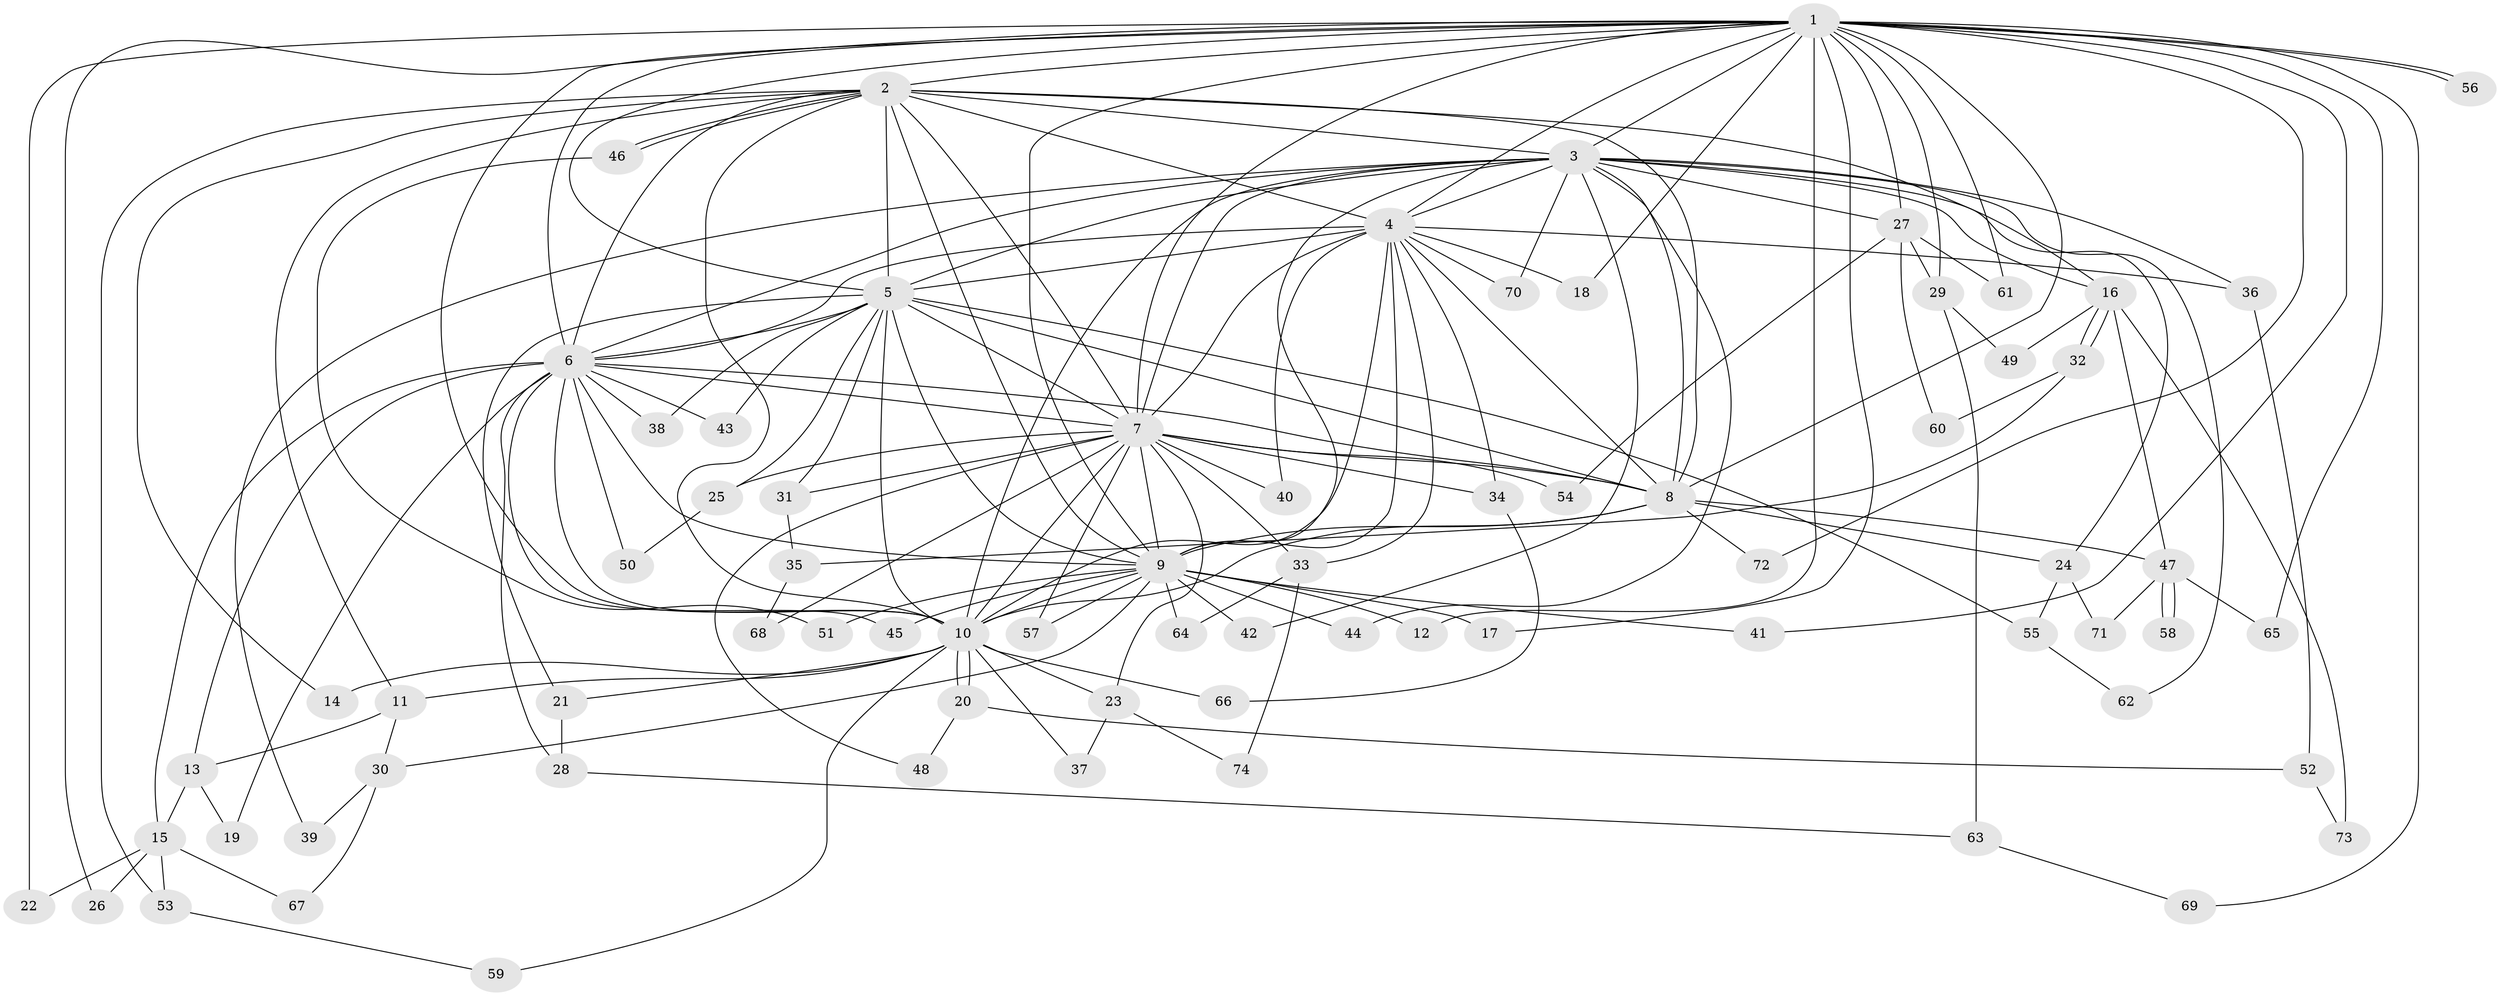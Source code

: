// coarse degree distribution, {20: 0.037037037037037035, 11: 0.018518518518518517, 18: 0.018518518518518517, 13: 0.018518518518518517, 12: 0.018518518518518517, 17: 0.018518518518518517, 22: 0.018518518518518517, 5: 0.05555555555555555, 2: 0.5740740740740741, 3: 0.1111111111111111, 4: 0.1111111111111111}
// Generated by graph-tools (version 1.1) at 2025/23/03/03/25 07:23:43]
// undirected, 74 vertices, 173 edges
graph export_dot {
graph [start="1"]
  node [color=gray90,style=filled];
  1;
  2;
  3;
  4;
  5;
  6;
  7;
  8;
  9;
  10;
  11;
  12;
  13;
  14;
  15;
  16;
  17;
  18;
  19;
  20;
  21;
  22;
  23;
  24;
  25;
  26;
  27;
  28;
  29;
  30;
  31;
  32;
  33;
  34;
  35;
  36;
  37;
  38;
  39;
  40;
  41;
  42;
  43;
  44;
  45;
  46;
  47;
  48;
  49;
  50;
  51;
  52;
  53;
  54;
  55;
  56;
  57;
  58;
  59;
  60;
  61;
  62;
  63;
  64;
  65;
  66;
  67;
  68;
  69;
  70;
  71;
  72;
  73;
  74;
  1 -- 2;
  1 -- 3;
  1 -- 4;
  1 -- 5;
  1 -- 6;
  1 -- 7;
  1 -- 8;
  1 -- 9;
  1 -- 10;
  1 -- 12;
  1 -- 17;
  1 -- 18;
  1 -- 22;
  1 -- 26;
  1 -- 27;
  1 -- 29;
  1 -- 41;
  1 -- 56;
  1 -- 56;
  1 -- 61;
  1 -- 65;
  1 -- 69;
  1 -- 72;
  2 -- 3;
  2 -- 4;
  2 -- 5;
  2 -- 6;
  2 -- 7;
  2 -- 8;
  2 -- 9;
  2 -- 10;
  2 -- 11;
  2 -- 14;
  2 -- 16;
  2 -- 46;
  2 -- 46;
  2 -- 53;
  3 -- 4;
  3 -- 5;
  3 -- 6;
  3 -- 7;
  3 -- 8;
  3 -- 9;
  3 -- 10;
  3 -- 16;
  3 -- 24;
  3 -- 27;
  3 -- 36;
  3 -- 39;
  3 -- 42;
  3 -- 44;
  3 -- 62;
  3 -- 70;
  4 -- 5;
  4 -- 6;
  4 -- 7;
  4 -- 8;
  4 -- 9;
  4 -- 10;
  4 -- 18;
  4 -- 33;
  4 -- 34;
  4 -- 36;
  4 -- 40;
  4 -- 70;
  5 -- 6;
  5 -- 7;
  5 -- 8;
  5 -- 9;
  5 -- 10;
  5 -- 21;
  5 -- 25;
  5 -- 31;
  5 -- 38;
  5 -- 43;
  5 -- 55;
  6 -- 7;
  6 -- 8;
  6 -- 9;
  6 -- 10;
  6 -- 13;
  6 -- 15;
  6 -- 19;
  6 -- 28;
  6 -- 38;
  6 -- 43;
  6 -- 45;
  6 -- 50;
  7 -- 8;
  7 -- 9;
  7 -- 10;
  7 -- 23;
  7 -- 25;
  7 -- 31;
  7 -- 33;
  7 -- 34;
  7 -- 40;
  7 -- 48;
  7 -- 54;
  7 -- 57;
  7 -- 68;
  8 -- 9;
  8 -- 10;
  8 -- 24;
  8 -- 47;
  8 -- 72;
  9 -- 10;
  9 -- 12;
  9 -- 17;
  9 -- 30;
  9 -- 41;
  9 -- 42;
  9 -- 44;
  9 -- 45;
  9 -- 51;
  9 -- 57;
  9 -- 64;
  10 -- 11;
  10 -- 14;
  10 -- 20;
  10 -- 20;
  10 -- 21;
  10 -- 23;
  10 -- 37;
  10 -- 59;
  10 -- 66;
  11 -- 13;
  11 -- 30;
  13 -- 15;
  13 -- 19;
  15 -- 22;
  15 -- 26;
  15 -- 53;
  15 -- 67;
  16 -- 32;
  16 -- 32;
  16 -- 47;
  16 -- 49;
  16 -- 73;
  20 -- 48;
  20 -- 52;
  21 -- 28;
  23 -- 37;
  23 -- 74;
  24 -- 55;
  24 -- 71;
  25 -- 50;
  27 -- 29;
  27 -- 54;
  27 -- 60;
  27 -- 61;
  28 -- 63;
  29 -- 49;
  29 -- 63;
  30 -- 39;
  30 -- 67;
  31 -- 35;
  32 -- 35;
  32 -- 60;
  33 -- 64;
  33 -- 74;
  34 -- 66;
  35 -- 68;
  36 -- 52;
  46 -- 51;
  47 -- 58;
  47 -- 58;
  47 -- 65;
  47 -- 71;
  52 -- 73;
  53 -- 59;
  55 -- 62;
  63 -- 69;
}
